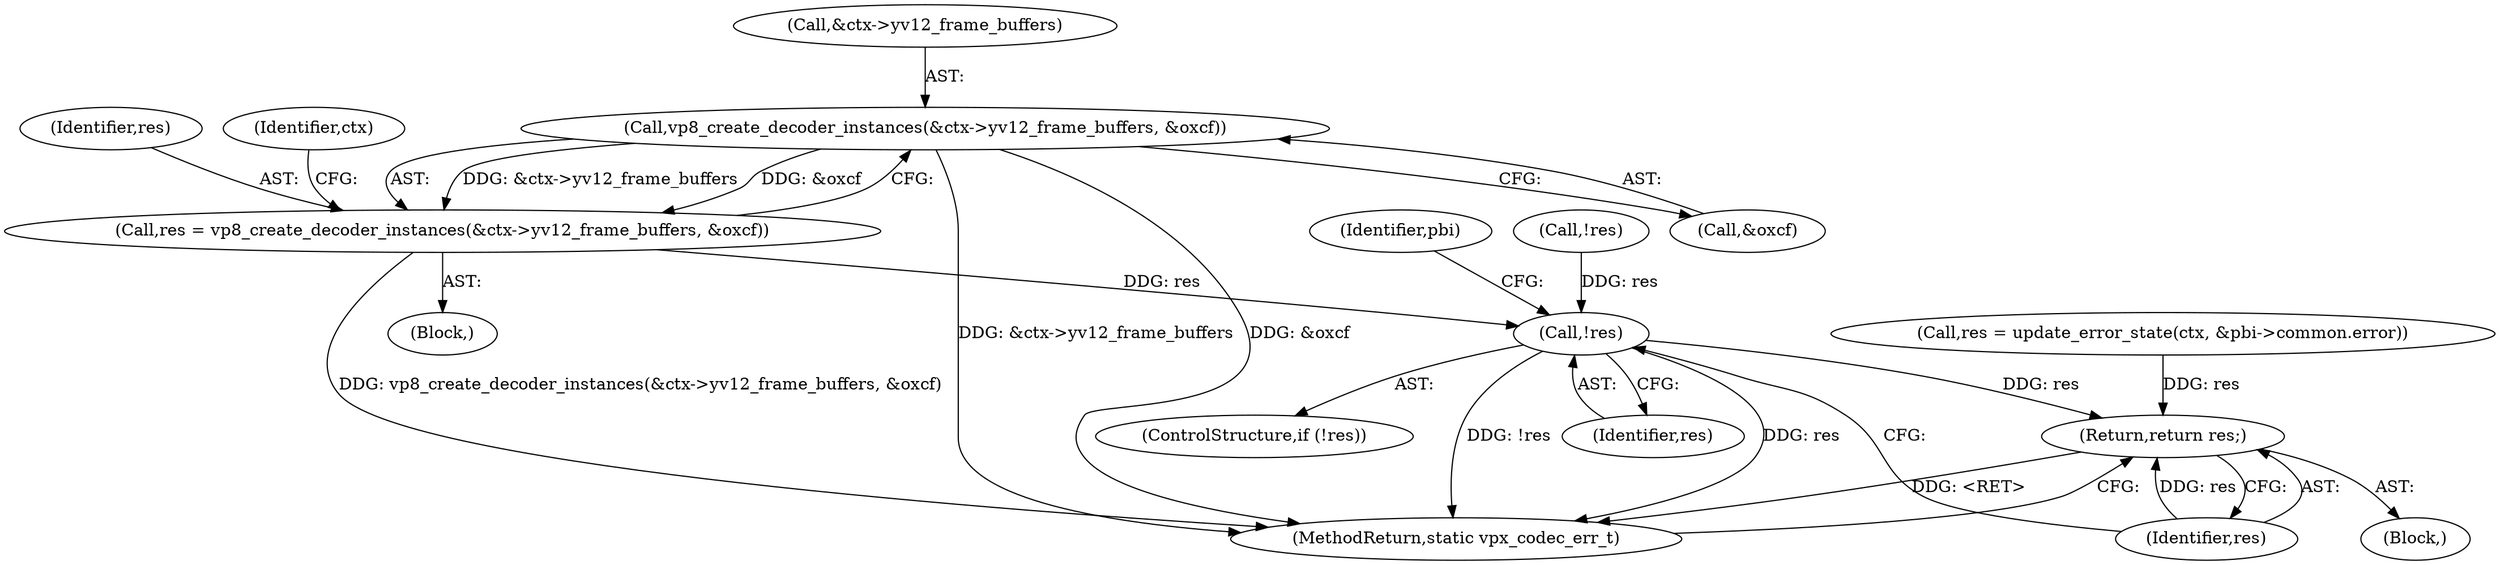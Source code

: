 digraph "0_Android_063be1485e0099bc81ace3a08b0ec9186dcad693@API" {
"1000348" [label="(Call,vp8_create_decoder_instances(&ctx->yv12_frame_buffers, &oxcf))"];
"1000346" [label="(Call,res = vp8_create_decoder_instances(&ctx->yv12_frame_buffers, &oxcf))"];
"1000392" [label="(Call,!res)"];
"1000736" [label="(Return,return res;)"];
"1000353" [label="(Call,&oxcf)"];
"1000347" [label="(Identifier,res)"];
"1000357" [label="(Identifier,ctx)"];
"1000346" [label="(Call,res = vp8_create_decoder_instances(&ctx->yv12_frame_buffers, &oxcf))"];
"1000391" [label="(ControlStructure,if (!res))"];
"1000736" [label="(Return,return res;)"];
"1000738" [label="(MethodReturn,static vpx_codec_err_t)"];
"1000393" [label="(Identifier,res)"];
"1000348" [label="(Call,vp8_create_decoder_instances(&ctx->yv12_frame_buffers, &oxcf))"];
"1000392" [label="(Call,!res)"];
"1000119" [label="(Block,)"];
"1000397" [label="(Identifier,pbi)"];
"1000737" [label="(Identifier,res)"];
"1000251" [label="(Call,!res)"];
"1000349" [label="(Call,&ctx->yv12_frame_buffers)"];
"1000719" [label="(Call,res = update_error_state(ctx, &pbi->common.error))"];
"1000257" [label="(Block,)"];
"1000348" -> "1000346"  [label="AST: "];
"1000348" -> "1000353"  [label="CFG: "];
"1000349" -> "1000348"  [label="AST: "];
"1000353" -> "1000348"  [label="AST: "];
"1000346" -> "1000348"  [label="CFG: "];
"1000348" -> "1000738"  [label="DDG: &ctx->yv12_frame_buffers"];
"1000348" -> "1000738"  [label="DDG: &oxcf"];
"1000348" -> "1000346"  [label="DDG: &ctx->yv12_frame_buffers"];
"1000348" -> "1000346"  [label="DDG: &oxcf"];
"1000346" -> "1000257"  [label="AST: "];
"1000347" -> "1000346"  [label="AST: "];
"1000357" -> "1000346"  [label="CFG: "];
"1000346" -> "1000738"  [label="DDG: vp8_create_decoder_instances(&ctx->yv12_frame_buffers, &oxcf)"];
"1000346" -> "1000392"  [label="DDG: res"];
"1000392" -> "1000391"  [label="AST: "];
"1000392" -> "1000393"  [label="CFG: "];
"1000393" -> "1000392"  [label="AST: "];
"1000397" -> "1000392"  [label="CFG: "];
"1000737" -> "1000392"  [label="CFG: "];
"1000392" -> "1000738"  [label="DDG: !res"];
"1000392" -> "1000738"  [label="DDG: res"];
"1000251" -> "1000392"  [label="DDG: res"];
"1000392" -> "1000736"  [label="DDG: res"];
"1000736" -> "1000119"  [label="AST: "];
"1000736" -> "1000737"  [label="CFG: "];
"1000737" -> "1000736"  [label="AST: "];
"1000738" -> "1000736"  [label="CFG: "];
"1000736" -> "1000738"  [label="DDG: <RET>"];
"1000737" -> "1000736"  [label="DDG: res"];
"1000719" -> "1000736"  [label="DDG: res"];
}
